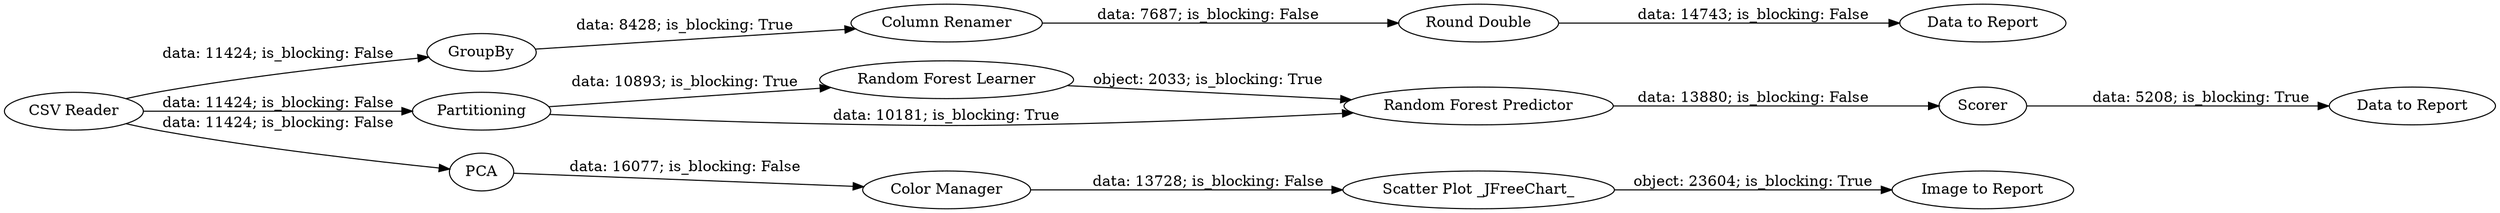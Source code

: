 digraph {
	"7211350719694895943_18" [label="Data to Report"]
	"7211350719694895943_19" [label=GroupBy]
	"7211350719694895943_11" [label="Data to Report"]
	"7211350719694895943_1" [label="CSV Reader"]
	"7211350719694895943_12" [label="Image to Report"]
	"7211350719694895943_8" [label="Random Forest Learner"]
	"7211350719694895943_17" [label="Scatter Plot _JFreeChart_"]
	"7211350719694895943_5" [label=Partitioning]
	"7211350719694895943_13" [label=PCA]
	"7211350719694895943_9" [label="Random Forest Predictor"]
	"7211350719694895943_10" [label=Scorer]
	"7211350719694895943_15" [label="Color Manager"]
	"7211350719694895943_20" [label="Column Renamer"]
	"7211350719694895943_21" [label="Round Double"]
	"7211350719694895943_8" -> "7211350719694895943_9" [label="object: 2033; is_blocking: True"]
	"7211350719694895943_1" -> "7211350719694895943_5" [label="data: 11424; is_blocking: False"]
	"7211350719694895943_5" -> "7211350719694895943_9" [label="data: 10181; is_blocking: True"]
	"7211350719694895943_13" -> "7211350719694895943_15" [label="data: 16077; is_blocking: False"]
	"7211350719694895943_19" -> "7211350719694895943_20" [label="data: 8428; is_blocking: True"]
	"7211350719694895943_17" -> "7211350719694895943_12" [label="object: 23604; is_blocking: True"]
	"7211350719694895943_9" -> "7211350719694895943_10" [label="data: 13880; is_blocking: False"]
	"7211350719694895943_1" -> "7211350719694895943_19" [label="data: 11424; is_blocking: False"]
	"7211350719694895943_5" -> "7211350719694895943_8" [label="data: 10893; is_blocking: True"]
	"7211350719694895943_20" -> "7211350719694895943_21" [label="data: 7687; is_blocking: False"]
	"7211350719694895943_21" -> "7211350719694895943_11" [label="data: 14743; is_blocking: False"]
	"7211350719694895943_10" -> "7211350719694895943_18" [label="data: 5208; is_blocking: True"]
	"7211350719694895943_1" -> "7211350719694895943_13" [label="data: 11424; is_blocking: False"]
	"7211350719694895943_15" -> "7211350719694895943_17" [label="data: 13728; is_blocking: False"]
	rankdir=LR
}
